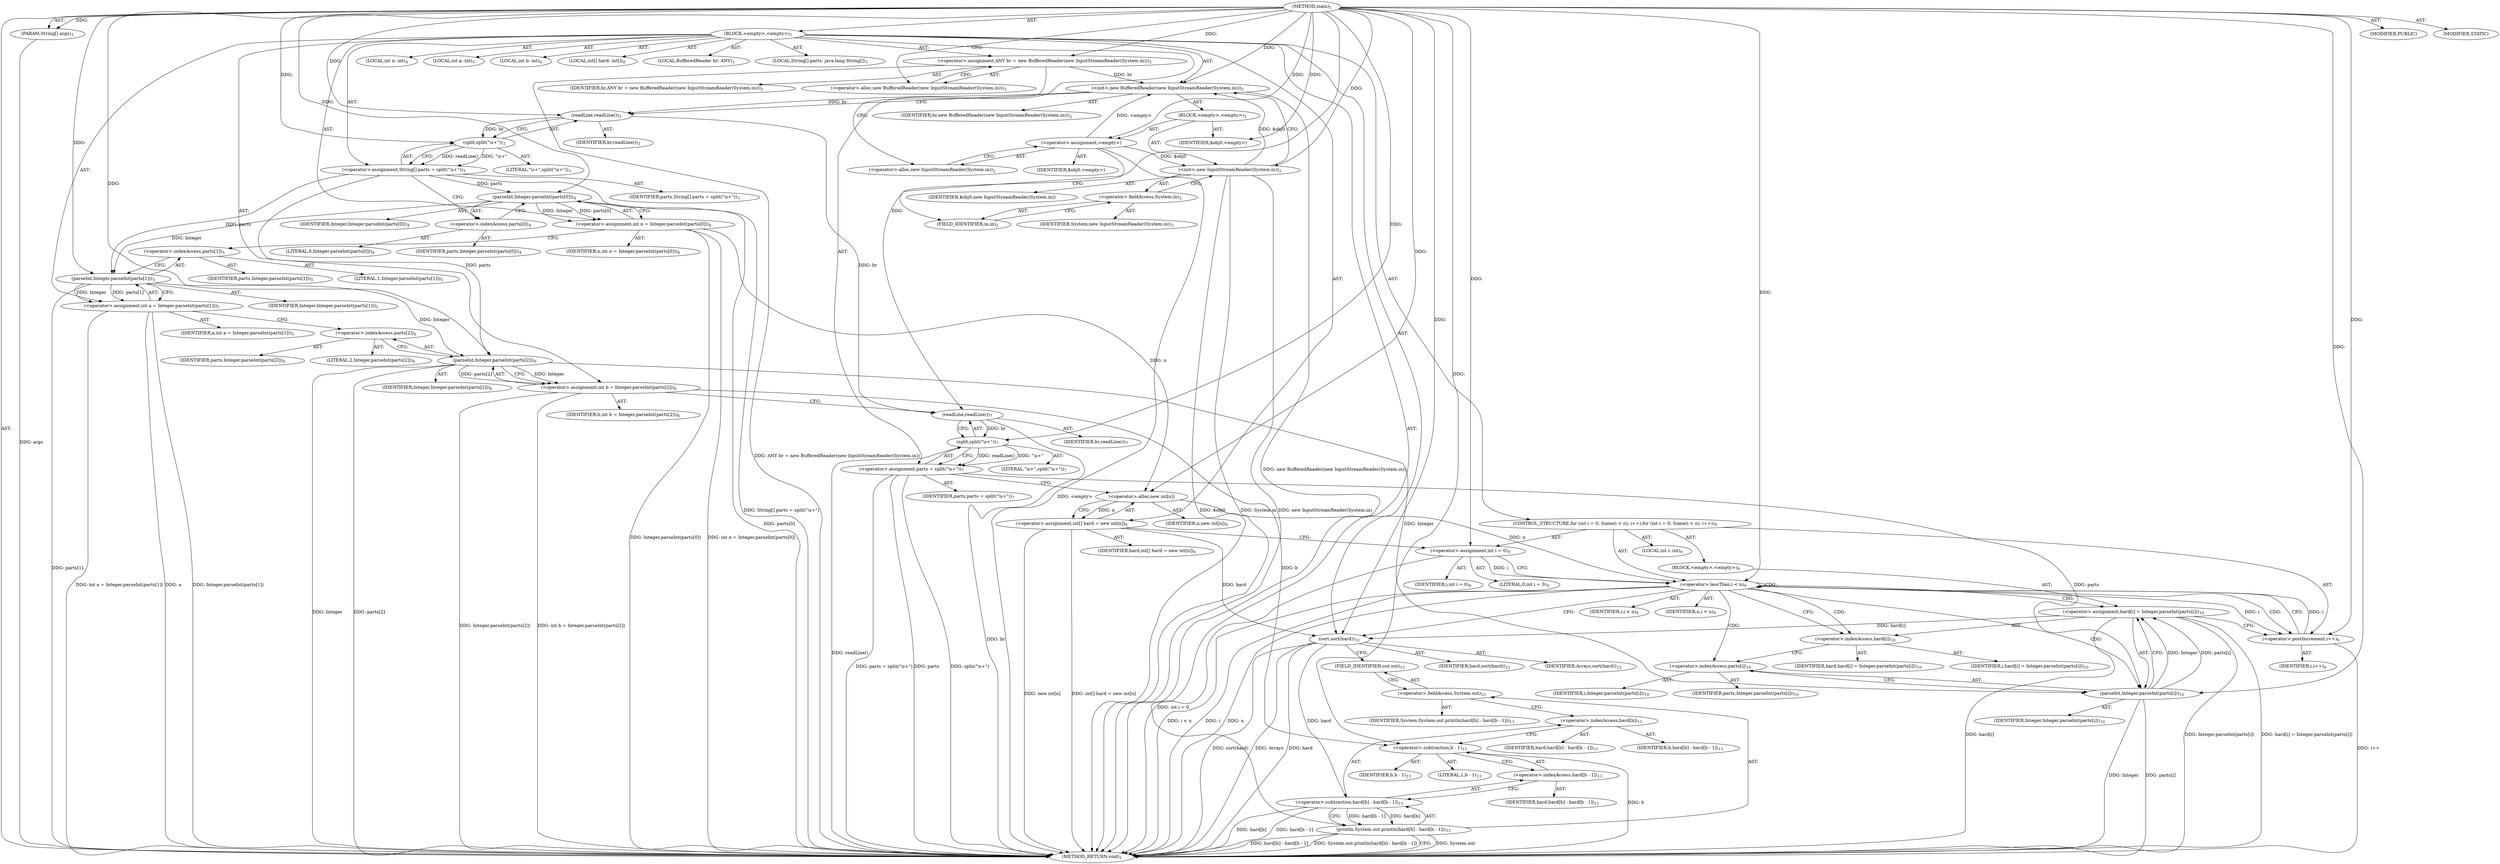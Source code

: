 digraph "main" {  
"19" [label = <(METHOD,main)<SUB>1</SUB>> ]
"20" [label = <(PARAM,String[] args)<SUB>1</SUB>> ]
"21" [label = <(BLOCK,&lt;empty&gt;,&lt;empty&gt;)<SUB>1</SUB>> ]
"4" [label = <(LOCAL,BufferedReader br: ANY)<SUB>2</SUB>> ]
"22" [label = <(&lt;operator&gt;.assignment,ANY br = new BufferedReader(new InputStreamReader(System.in)))<SUB>2</SUB>> ]
"23" [label = <(IDENTIFIER,br,ANY br = new BufferedReader(new InputStreamReader(System.in)))<SUB>2</SUB>> ]
"24" [label = <(&lt;operator&gt;.alloc,new BufferedReader(new InputStreamReader(System.in)))<SUB>2</SUB>> ]
"25" [label = <(&lt;init&gt;,new BufferedReader(new InputStreamReader(System.in)))<SUB>2</SUB>> ]
"3" [label = <(IDENTIFIER,br,new BufferedReader(new InputStreamReader(System.in)))<SUB>2</SUB>> ]
"26" [label = <(BLOCK,&lt;empty&gt;,&lt;empty&gt;)<SUB>2</SUB>> ]
"27" [label = <(&lt;operator&gt;.assignment,&lt;empty&gt;)> ]
"28" [label = <(IDENTIFIER,$obj0,&lt;empty&gt;)> ]
"29" [label = <(&lt;operator&gt;.alloc,new InputStreamReader(System.in))<SUB>2</SUB>> ]
"30" [label = <(&lt;init&gt;,new InputStreamReader(System.in))<SUB>2</SUB>> ]
"31" [label = <(IDENTIFIER,$obj0,new InputStreamReader(System.in))> ]
"32" [label = <(&lt;operator&gt;.fieldAccess,System.in)<SUB>2</SUB>> ]
"33" [label = <(IDENTIFIER,System,new InputStreamReader(System.in))<SUB>2</SUB>> ]
"34" [label = <(FIELD_IDENTIFIER,in,in)<SUB>2</SUB>> ]
"35" [label = <(IDENTIFIER,$obj0,&lt;empty&gt;)> ]
"36" [label = <(LOCAL,String[] parts: java.lang.String[])<SUB>3</SUB>> ]
"37" [label = <(&lt;operator&gt;.assignment,String[] parts = split(&quot;\\s+&quot;))<SUB>3</SUB>> ]
"38" [label = <(IDENTIFIER,parts,String[] parts = split(&quot;\\s+&quot;))<SUB>3</SUB>> ]
"39" [label = <(split,split(&quot;\\s+&quot;))<SUB>3</SUB>> ]
"40" [label = <(readLine,readLine())<SUB>3</SUB>> ]
"41" [label = <(IDENTIFIER,br,readLine())<SUB>3</SUB>> ]
"42" [label = <(LITERAL,&quot;\\s+&quot;,split(&quot;\\s+&quot;))<SUB>3</SUB>> ]
"43" [label = <(LOCAL,int n: int)<SUB>4</SUB>> ]
"44" [label = <(&lt;operator&gt;.assignment,int n = Integer.parseInt(parts[0]))<SUB>4</SUB>> ]
"45" [label = <(IDENTIFIER,n,int n = Integer.parseInt(parts[0]))<SUB>4</SUB>> ]
"46" [label = <(parseInt,Integer.parseInt(parts[0]))<SUB>4</SUB>> ]
"47" [label = <(IDENTIFIER,Integer,Integer.parseInt(parts[0]))<SUB>4</SUB>> ]
"48" [label = <(&lt;operator&gt;.indexAccess,parts[0])<SUB>4</SUB>> ]
"49" [label = <(IDENTIFIER,parts,Integer.parseInt(parts[0]))<SUB>4</SUB>> ]
"50" [label = <(LITERAL,0,Integer.parseInt(parts[0]))<SUB>4</SUB>> ]
"51" [label = <(LOCAL,int a: int)<SUB>5</SUB>> ]
"52" [label = <(&lt;operator&gt;.assignment,int a = Integer.parseInt(parts[1]))<SUB>5</SUB>> ]
"53" [label = <(IDENTIFIER,a,int a = Integer.parseInt(parts[1]))<SUB>5</SUB>> ]
"54" [label = <(parseInt,Integer.parseInt(parts[1]))<SUB>5</SUB>> ]
"55" [label = <(IDENTIFIER,Integer,Integer.parseInt(parts[1]))<SUB>5</SUB>> ]
"56" [label = <(&lt;operator&gt;.indexAccess,parts[1])<SUB>5</SUB>> ]
"57" [label = <(IDENTIFIER,parts,Integer.parseInt(parts[1]))<SUB>5</SUB>> ]
"58" [label = <(LITERAL,1,Integer.parseInt(parts[1]))<SUB>5</SUB>> ]
"59" [label = <(LOCAL,int b: int)<SUB>6</SUB>> ]
"60" [label = <(&lt;operator&gt;.assignment,int b = Integer.parseInt(parts[2]))<SUB>6</SUB>> ]
"61" [label = <(IDENTIFIER,b,int b = Integer.parseInt(parts[2]))<SUB>6</SUB>> ]
"62" [label = <(parseInt,Integer.parseInt(parts[2]))<SUB>6</SUB>> ]
"63" [label = <(IDENTIFIER,Integer,Integer.parseInt(parts[2]))<SUB>6</SUB>> ]
"64" [label = <(&lt;operator&gt;.indexAccess,parts[2])<SUB>6</SUB>> ]
"65" [label = <(IDENTIFIER,parts,Integer.parseInt(parts[2]))<SUB>6</SUB>> ]
"66" [label = <(LITERAL,2,Integer.parseInt(parts[2]))<SUB>6</SUB>> ]
"67" [label = <(&lt;operator&gt;.assignment,parts = split(&quot;\\s+&quot;))<SUB>7</SUB>> ]
"68" [label = <(IDENTIFIER,parts,parts = split(&quot;\\s+&quot;))<SUB>7</SUB>> ]
"69" [label = <(split,split(&quot;\\s+&quot;))<SUB>7</SUB>> ]
"70" [label = <(readLine,readLine())<SUB>7</SUB>> ]
"71" [label = <(IDENTIFIER,br,readLine())<SUB>7</SUB>> ]
"72" [label = <(LITERAL,&quot;\\s+&quot;,split(&quot;\\s+&quot;))<SUB>7</SUB>> ]
"73" [label = <(LOCAL,int[] hard: int[])<SUB>8</SUB>> ]
"74" [label = <(&lt;operator&gt;.assignment,int[] hard = new int[n])<SUB>8</SUB>> ]
"75" [label = <(IDENTIFIER,hard,int[] hard = new int[n])<SUB>8</SUB>> ]
"76" [label = <(&lt;operator&gt;.alloc,new int[n])> ]
"77" [label = <(IDENTIFIER,n,new int[n])<SUB>8</SUB>> ]
"78" [label = <(CONTROL_STRUCTURE,for (int i = 0; Some(i &lt; n); i++),for (int i = 0; Some(i &lt; n); i++))<SUB>9</SUB>> ]
"79" [label = <(LOCAL,int i: int)<SUB>9</SUB>> ]
"80" [label = <(&lt;operator&gt;.assignment,int i = 0)<SUB>9</SUB>> ]
"81" [label = <(IDENTIFIER,i,int i = 0)<SUB>9</SUB>> ]
"82" [label = <(LITERAL,0,int i = 0)<SUB>9</SUB>> ]
"83" [label = <(&lt;operator&gt;.lessThan,i &lt; n)<SUB>9</SUB>> ]
"84" [label = <(IDENTIFIER,i,i &lt; n)<SUB>9</SUB>> ]
"85" [label = <(IDENTIFIER,n,i &lt; n)<SUB>9</SUB>> ]
"86" [label = <(&lt;operator&gt;.postIncrement,i++)<SUB>9</SUB>> ]
"87" [label = <(IDENTIFIER,i,i++)<SUB>9</SUB>> ]
"88" [label = <(BLOCK,&lt;empty&gt;,&lt;empty&gt;)<SUB>9</SUB>> ]
"89" [label = <(&lt;operator&gt;.assignment,hard[i] = Integer.parseInt(parts[i]))<SUB>10</SUB>> ]
"90" [label = <(&lt;operator&gt;.indexAccess,hard[i])<SUB>10</SUB>> ]
"91" [label = <(IDENTIFIER,hard,hard[i] = Integer.parseInt(parts[i]))<SUB>10</SUB>> ]
"92" [label = <(IDENTIFIER,i,hard[i] = Integer.parseInt(parts[i]))<SUB>10</SUB>> ]
"93" [label = <(parseInt,Integer.parseInt(parts[i]))<SUB>10</SUB>> ]
"94" [label = <(IDENTIFIER,Integer,Integer.parseInt(parts[i]))<SUB>10</SUB>> ]
"95" [label = <(&lt;operator&gt;.indexAccess,parts[i])<SUB>10</SUB>> ]
"96" [label = <(IDENTIFIER,parts,Integer.parseInt(parts[i]))<SUB>10</SUB>> ]
"97" [label = <(IDENTIFIER,i,Integer.parseInt(parts[i]))<SUB>10</SUB>> ]
"98" [label = <(sort,sort(hard))<SUB>12</SUB>> ]
"99" [label = <(IDENTIFIER,Arrays,sort(hard))<SUB>12</SUB>> ]
"100" [label = <(IDENTIFIER,hard,sort(hard))<SUB>12</SUB>> ]
"101" [label = <(println,System.out.println(hard[b] - hard[b - 1]))<SUB>13</SUB>> ]
"102" [label = <(&lt;operator&gt;.fieldAccess,System.out)<SUB>13</SUB>> ]
"103" [label = <(IDENTIFIER,System,System.out.println(hard[b] - hard[b - 1]))<SUB>13</SUB>> ]
"104" [label = <(FIELD_IDENTIFIER,out,out)<SUB>13</SUB>> ]
"105" [label = <(&lt;operator&gt;.subtraction,hard[b] - hard[b - 1])<SUB>13</SUB>> ]
"106" [label = <(&lt;operator&gt;.indexAccess,hard[b])<SUB>13</SUB>> ]
"107" [label = <(IDENTIFIER,hard,hard[b] - hard[b - 1])<SUB>13</SUB>> ]
"108" [label = <(IDENTIFIER,b,hard[b] - hard[b - 1])<SUB>13</SUB>> ]
"109" [label = <(&lt;operator&gt;.indexAccess,hard[b - 1])<SUB>13</SUB>> ]
"110" [label = <(IDENTIFIER,hard,hard[b] - hard[b - 1])<SUB>13</SUB>> ]
"111" [label = <(&lt;operator&gt;.subtraction,b - 1)<SUB>13</SUB>> ]
"112" [label = <(IDENTIFIER,b,b - 1)<SUB>13</SUB>> ]
"113" [label = <(LITERAL,1,b - 1)<SUB>13</SUB>> ]
"114" [label = <(MODIFIER,PUBLIC)> ]
"115" [label = <(MODIFIER,STATIC)> ]
"116" [label = <(METHOD_RETURN,void)<SUB>1</SUB>> ]
  "19" -> "20"  [ label = "AST: "] 
  "19" -> "21"  [ label = "AST: "] 
  "19" -> "114"  [ label = "AST: "] 
  "19" -> "115"  [ label = "AST: "] 
  "19" -> "116"  [ label = "AST: "] 
  "21" -> "4"  [ label = "AST: "] 
  "21" -> "22"  [ label = "AST: "] 
  "21" -> "25"  [ label = "AST: "] 
  "21" -> "36"  [ label = "AST: "] 
  "21" -> "37"  [ label = "AST: "] 
  "21" -> "43"  [ label = "AST: "] 
  "21" -> "44"  [ label = "AST: "] 
  "21" -> "51"  [ label = "AST: "] 
  "21" -> "52"  [ label = "AST: "] 
  "21" -> "59"  [ label = "AST: "] 
  "21" -> "60"  [ label = "AST: "] 
  "21" -> "67"  [ label = "AST: "] 
  "21" -> "73"  [ label = "AST: "] 
  "21" -> "74"  [ label = "AST: "] 
  "21" -> "78"  [ label = "AST: "] 
  "21" -> "98"  [ label = "AST: "] 
  "21" -> "101"  [ label = "AST: "] 
  "22" -> "23"  [ label = "AST: "] 
  "22" -> "24"  [ label = "AST: "] 
  "25" -> "3"  [ label = "AST: "] 
  "25" -> "26"  [ label = "AST: "] 
  "26" -> "27"  [ label = "AST: "] 
  "26" -> "30"  [ label = "AST: "] 
  "26" -> "35"  [ label = "AST: "] 
  "27" -> "28"  [ label = "AST: "] 
  "27" -> "29"  [ label = "AST: "] 
  "30" -> "31"  [ label = "AST: "] 
  "30" -> "32"  [ label = "AST: "] 
  "32" -> "33"  [ label = "AST: "] 
  "32" -> "34"  [ label = "AST: "] 
  "37" -> "38"  [ label = "AST: "] 
  "37" -> "39"  [ label = "AST: "] 
  "39" -> "40"  [ label = "AST: "] 
  "39" -> "42"  [ label = "AST: "] 
  "40" -> "41"  [ label = "AST: "] 
  "44" -> "45"  [ label = "AST: "] 
  "44" -> "46"  [ label = "AST: "] 
  "46" -> "47"  [ label = "AST: "] 
  "46" -> "48"  [ label = "AST: "] 
  "48" -> "49"  [ label = "AST: "] 
  "48" -> "50"  [ label = "AST: "] 
  "52" -> "53"  [ label = "AST: "] 
  "52" -> "54"  [ label = "AST: "] 
  "54" -> "55"  [ label = "AST: "] 
  "54" -> "56"  [ label = "AST: "] 
  "56" -> "57"  [ label = "AST: "] 
  "56" -> "58"  [ label = "AST: "] 
  "60" -> "61"  [ label = "AST: "] 
  "60" -> "62"  [ label = "AST: "] 
  "62" -> "63"  [ label = "AST: "] 
  "62" -> "64"  [ label = "AST: "] 
  "64" -> "65"  [ label = "AST: "] 
  "64" -> "66"  [ label = "AST: "] 
  "67" -> "68"  [ label = "AST: "] 
  "67" -> "69"  [ label = "AST: "] 
  "69" -> "70"  [ label = "AST: "] 
  "69" -> "72"  [ label = "AST: "] 
  "70" -> "71"  [ label = "AST: "] 
  "74" -> "75"  [ label = "AST: "] 
  "74" -> "76"  [ label = "AST: "] 
  "76" -> "77"  [ label = "AST: "] 
  "78" -> "79"  [ label = "AST: "] 
  "78" -> "80"  [ label = "AST: "] 
  "78" -> "83"  [ label = "AST: "] 
  "78" -> "86"  [ label = "AST: "] 
  "78" -> "88"  [ label = "AST: "] 
  "80" -> "81"  [ label = "AST: "] 
  "80" -> "82"  [ label = "AST: "] 
  "83" -> "84"  [ label = "AST: "] 
  "83" -> "85"  [ label = "AST: "] 
  "86" -> "87"  [ label = "AST: "] 
  "88" -> "89"  [ label = "AST: "] 
  "89" -> "90"  [ label = "AST: "] 
  "89" -> "93"  [ label = "AST: "] 
  "90" -> "91"  [ label = "AST: "] 
  "90" -> "92"  [ label = "AST: "] 
  "93" -> "94"  [ label = "AST: "] 
  "93" -> "95"  [ label = "AST: "] 
  "95" -> "96"  [ label = "AST: "] 
  "95" -> "97"  [ label = "AST: "] 
  "98" -> "99"  [ label = "AST: "] 
  "98" -> "100"  [ label = "AST: "] 
  "101" -> "102"  [ label = "AST: "] 
  "101" -> "105"  [ label = "AST: "] 
  "102" -> "103"  [ label = "AST: "] 
  "102" -> "104"  [ label = "AST: "] 
  "105" -> "106"  [ label = "AST: "] 
  "105" -> "109"  [ label = "AST: "] 
  "106" -> "107"  [ label = "AST: "] 
  "106" -> "108"  [ label = "AST: "] 
  "109" -> "110"  [ label = "AST: "] 
  "109" -> "111"  [ label = "AST: "] 
  "111" -> "112"  [ label = "AST: "] 
  "111" -> "113"  [ label = "AST: "] 
  "22" -> "29"  [ label = "CFG: "] 
  "25" -> "40"  [ label = "CFG: "] 
  "37" -> "48"  [ label = "CFG: "] 
  "44" -> "56"  [ label = "CFG: "] 
  "52" -> "64"  [ label = "CFG: "] 
  "60" -> "70"  [ label = "CFG: "] 
  "67" -> "76"  [ label = "CFG: "] 
  "74" -> "80"  [ label = "CFG: "] 
  "98" -> "104"  [ label = "CFG: "] 
  "101" -> "116"  [ label = "CFG: "] 
  "24" -> "22"  [ label = "CFG: "] 
  "39" -> "37"  [ label = "CFG: "] 
  "46" -> "44"  [ label = "CFG: "] 
  "54" -> "52"  [ label = "CFG: "] 
  "62" -> "60"  [ label = "CFG: "] 
  "69" -> "67"  [ label = "CFG: "] 
  "76" -> "74"  [ label = "CFG: "] 
  "80" -> "83"  [ label = "CFG: "] 
  "83" -> "90"  [ label = "CFG: "] 
  "83" -> "98"  [ label = "CFG: "] 
  "86" -> "83"  [ label = "CFG: "] 
  "102" -> "106"  [ label = "CFG: "] 
  "105" -> "101"  [ label = "CFG: "] 
  "27" -> "34"  [ label = "CFG: "] 
  "30" -> "25"  [ label = "CFG: "] 
  "40" -> "39"  [ label = "CFG: "] 
  "48" -> "46"  [ label = "CFG: "] 
  "56" -> "54"  [ label = "CFG: "] 
  "64" -> "62"  [ label = "CFG: "] 
  "70" -> "69"  [ label = "CFG: "] 
  "89" -> "86"  [ label = "CFG: "] 
  "104" -> "102"  [ label = "CFG: "] 
  "106" -> "111"  [ label = "CFG: "] 
  "109" -> "105"  [ label = "CFG: "] 
  "29" -> "27"  [ label = "CFG: "] 
  "32" -> "30"  [ label = "CFG: "] 
  "90" -> "95"  [ label = "CFG: "] 
  "93" -> "89"  [ label = "CFG: "] 
  "111" -> "109"  [ label = "CFG: "] 
  "34" -> "32"  [ label = "CFG: "] 
  "95" -> "93"  [ label = "CFG: "] 
  "19" -> "24"  [ label = "CFG: "] 
  "20" -> "116"  [ label = "DDG: args"] 
  "22" -> "116"  [ label = "DDG: ANY br = new BufferedReader(new InputStreamReader(System.in))"] 
  "27" -> "116"  [ label = "DDG: &lt;empty&gt;"] 
  "30" -> "116"  [ label = "DDG: $obj0"] 
  "30" -> "116"  [ label = "DDG: System.in"] 
  "30" -> "116"  [ label = "DDG: new InputStreamReader(System.in)"] 
  "25" -> "116"  [ label = "DDG: new BufferedReader(new InputStreamReader(System.in))"] 
  "37" -> "116"  [ label = "DDG: String[] parts = split(&quot;\\s+&quot;)"] 
  "46" -> "116"  [ label = "DDG: parts[0]"] 
  "44" -> "116"  [ label = "DDG: Integer.parseInt(parts[0])"] 
  "44" -> "116"  [ label = "DDG: int n = Integer.parseInt(parts[0])"] 
  "52" -> "116"  [ label = "DDG: a"] 
  "54" -> "116"  [ label = "DDG: parts[1]"] 
  "52" -> "116"  [ label = "DDG: Integer.parseInt(parts[1])"] 
  "52" -> "116"  [ label = "DDG: int a = Integer.parseInt(parts[1])"] 
  "62" -> "116"  [ label = "DDG: Integer"] 
  "62" -> "116"  [ label = "DDG: parts[2]"] 
  "60" -> "116"  [ label = "DDG: Integer.parseInt(parts[2])"] 
  "60" -> "116"  [ label = "DDG: int b = Integer.parseInt(parts[2])"] 
  "67" -> "116"  [ label = "DDG: parts"] 
  "70" -> "116"  [ label = "DDG: br"] 
  "69" -> "116"  [ label = "DDG: readLine()"] 
  "67" -> "116"  [ label = "DDG: split(&quot;\\s+&quot;)"] 
  "67" -> "116"  [ label = "DDG: parts = split(&quot;\\s+&quot;)"] 
  "74" -> "116"  [ label = "DDG: new int[n]"] 
  "74" -> "116"  [ label = "DDG: int[] hard = new int[n]"] 
  "80" -> "116"  [ label = "DDG: int i = 0"] 
  "83" -> "116"  [ label = "DDG: i"] 
  "83" -> "116"  [ label = "DDG: n"] 
  "83" -> "116"  [ label = "DDG: i &lt; n"] 
  "98" -> "116"  [ label = "DDG: hard"] 
  "98" -> "116"  [ label = "DDG: sort(hard)"] 
  "101" -> "116"  [ label = "DDG: System.out"] 
  "105" -> "116"  [ label = "DDG: hard[b]"] 
  "111" -> "116"  [ label = "DDG: b"] 
  "105" -> "116"  [ label = "DDG: hard[b - 1]"] 
  "101" -> "116"  [ label = "DDG: hard[b] - hard[b - 1]"] 
  "101" -> "116"  [ label = "DDG: System.out.println(hard[b] - hard[b - 1])"] 
  "89" -> "116"  [ label = "DDG: hard[i]"] 
  "93" -> "116"  [ label = "DDG: Integer"] 
  "93" -> "116"  [ label = "DDG: parts[i]"] 
  "89" -> "116"  [ label = "DDG: Integer.parseInt(parts[i])"] 
  "89" -> "116"  [ label = "DDG: hard[i] = Integer.parseInt(parts[i])"] 
  "86" -> "116"  [ label = "DDG: i++"] 
  "98" -> "116"  [ label = "DDG: Arrays"] 
  "19" -> "20"  [ label = "DDG: "] 
  "19" -> "22"  [ label = "DDG: "] 
  "39" -> "37"  [ label = "DDG: readLine()"] 
  "39" -> "37"  [ label = "DDG: &quot;\\s+&quot;"] 
  "46" -> "44"  [ label = "DDG: Integer"] 
  "46" -> "44"  [ label = "DDG: parts[0]"] 
  "54" -> "52"  [ label = "DDG: Integer"] 
  "54" -> "52"  [ label = "DDG: parts[1]"] 
  "62" -> "60"  [ label = "DDG: Integer"] 
  "62" -> "60"  [ label = "DDG: parts[2]"] 
  "69" -> "67"  [ label = "DDG: readLine()"] 
  "69" -> "67"  [ label = "DDG: &quot;\\s+&quot;"] 
  "76" -> "74"  [ label = "DDG: n"] 
  "22" -> "25"  [ label = "DDG: br"] 
  "19" -> "25"  [ label = "DDG: "] 
  "27" -> "25"  [ label = "DDG: &lt;empty&gt;"] 
  "30" -> "25"  [ label = "DDG: $obj0"] 
  "19" -> "80"  [ label = "DDG: "] 
  "19" -> "98"  [ label = "DDG: "] 
  "74" -> "98"  [ label = "DDG: hard"] 
  "89" -> "98"  [ label = "DDG: hard[i]"] 
  "105" -> "101"  [ label = "DDG: hard[b]"] 
  "105" -> "101"  [ label = "DDG: hard[b - 1]"] 
  "19" -> "27"  [ label = "DDG: "] 
  "19" -> "35"  [ label = "DDG: "] 
  "40" -> "39"  [ label = "DDG: br"] 
  "19" -> "39"  [ label = "DDG: "] 
  "19" -> "46"  [ label = "DDG: "] 
  "37" -> "46"  [ label = "DDG: parts"] 
  "46" -> "54"  [ label = "DDG: Integer"] 
  "19" -> "54"  [ label = "DDG: "] 
  "37" -> "54"  [ label = "DDG: parts"] 
  "54" -> "62"  [ label = "DDG: Integer"] 
  "19" -> "62"  [ label = "DDG: "] 
  "37" -> "62"  [ label = "DDG: parts"] 
  "70" -> "69"  [ label = "DDG: br"] 
  "19" -> "69"  [ label = "DDG: "] 
  "44" -> "76"  [ label = "DDG: n"] 
  "19" -> "76"  [ label = "DDG: "] 
  "80" -> "83"  [ label = "DDG: i"] 
  "86" -> "83"  [ label = "DDG: i"] 
  "19" -> "83"  [ label = "DDG: "] 
  "76" -> "83"  [ label = "DDG: n"] 
  "83" -> "86"  [ label = "DDG: i"] 
  "19" -> "86"  [ label = "DDG: "] 
  "93" -> "89"  [ label = "DDG: Integer"] 
  "93" -> "89"  [ label = "DDG: parts[i]"] 
  "98" -> "105"  [ label = "DDG: hard"] 
  "27" -> "30"  [ label = "DDG: $obj0"] 
  "19" -> "30"  [ label = "DDG: "] 
  "25" -> "40"  [ label = "DDG: br"] 
  "19" -> "40"  [ label = "DDG: "] 
  "40" -> "70"  [ label = "DDG: br"] 
  "19" -> "70"  [ label = "DDG: "] 
  "62" -> "93"  [ label = "DDG: Integer"] 
  "19" -> "93"  [ label = "DDG: "] 
  "67" -> "93"  [ label = "DDG: parts"] 
  "60" -> "111"  [ label = "DDG: b"] 
  "19" -> "111"  [ label = "DDG: "] 
  "83" -> "83"  [ label = "CDG: "] 
  "83" -> "89"  [ label = "CDG: "] 
  "83" -> "93"  [ label = "CDG: "] 
  "83" -> "90"  [ label = "CDG: "] 
  "83" -> "95"  [ label = "CDG: "] 
  "83" -> "86"  [ label = "CDG: "] 
}
